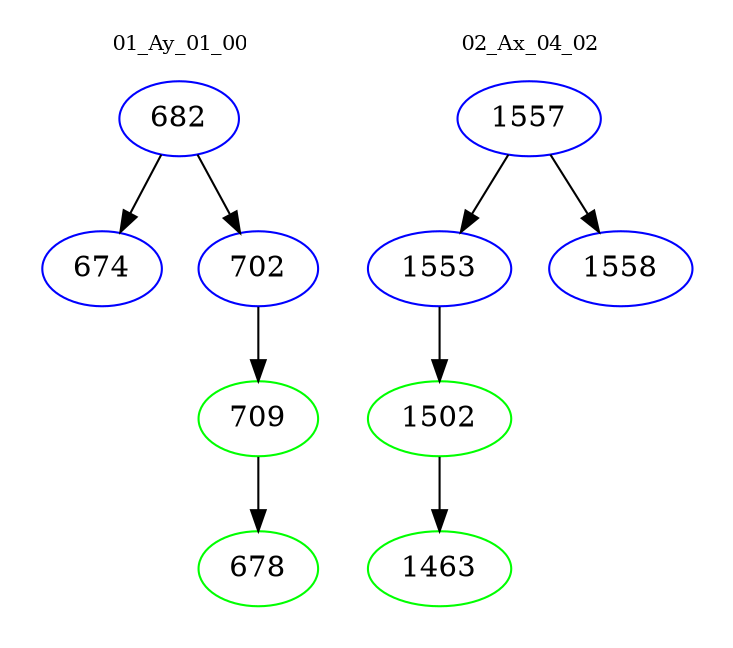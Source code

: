 digraph{
subgraph cluster_0 {
color = white
label = "01_Ay_01_00";
fontsize=10;
T0_682 [label="682", color="blue"]
T0_682 -> T0_674 [color="black"]
T0_674 [label="674", color="blue"]
T0_682 -> T0_702 [color="black"]
T0_702 [label="702", color="blue"]
T0_702 -> T0_709 [color="black"]
T0_709 [label="709", color="green"]
T0_709 -> T0_678 [color="black"]
T0_678 [label="678", color="green"]
}
subgraph cluster_1 {
color = white
label = "02_Ax_04_02";
fontsize=10;
T1_1557 [label="1557", color="blue"]
T1_1557 -> T1_1553 [color="black"]
T1_1553 [label="1553", color="blue"]
T1_1553 -> T1_1502 [color="black"]
T1_1502 [label="1502", color="green"]
T1_1502 -> T1_1463 [color="black"]
T1_1463 [label="1463", color="green"]
T1_1557 -> T1_1558 [color="black"]
T1_1558 [label="1558", color="blue"]
}
}
